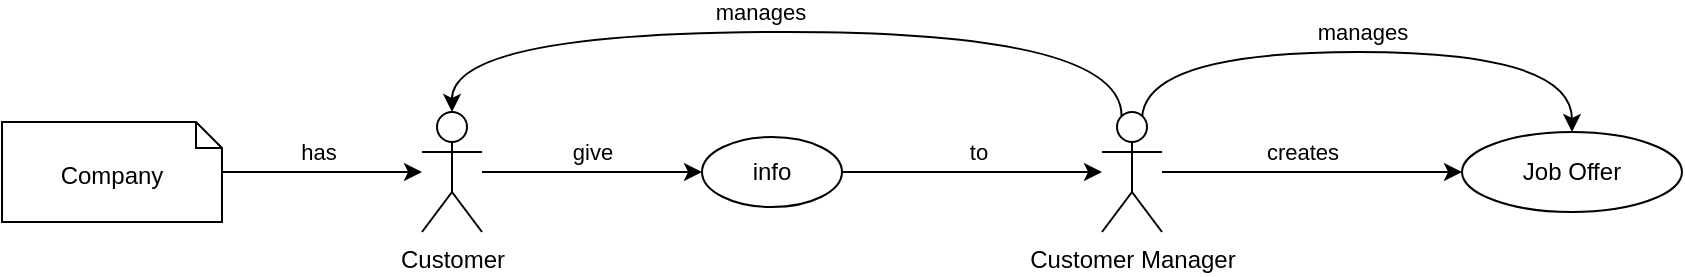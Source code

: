<mxfile version="24.0.4" type="device">
  <diagram name="Page-1" id="hpC2bTXv6v-qC_0Z_D61">
    <mxGraphModel dx="954" dy="727" grid="1" gridSize="10" guides="1" tooltips="1" connect="1" arrows="1" fold="1" page="1" pageScale="1" pageWidth="1654" pageHeight="1169" math="0" shadow="0">
      <root>
        <mxCell id="0" />
        <mxCell id="1" parent="0" />
        <mxCell id="728dovUvIWqN9Lwk9fy2-18" style="rounded=0;orthogonalLoop=1;jettySize=auto;html=1;entryX=0;entryY=0.5;entryDx=0;entryDy=0;" edge="1" parent="1" source="728dovUvIWqN9Lwk9fy2-1" target="728dovUvIWqN9Lwk9fy2-17">
          <mxGeometry relative="1" as="geometry" />
        </mxCell>
        <mxCell id="728dovUvIWqN9Lwk9fy2-19" value="creates" style="edgeLabel;html=1;align=center;verticalAlign=middle;resizable=0;points=[];" vertex="1" connectable="0" parent="728dovUvIWqN9Lwk9fy2-18">
          <mxGeometry x="-0.017" y="4" relative="1" as="geometry">
            <mxPoint x="-4" y="-6" as="offset" />
          </mxGeometry>
        </mxCell>
        <mxCell id="728dovUvIWqN9Lwk9fy2-25" value="manages" style="edgeStyle=orthogonalEdgeStyle;rounded=0;orthogonalLoop=1;jettySize=auto;html=1;entryX=0.5;entryY=0;entryDx=0;entryDy=0;curved=1;exitX=0.667;exitY=0.055;exitDx=0;exitDy=0;exitPerimeter=0;" edge="1" parent="1" source="728dovUvIWqN9Lwk9fy2-1" target="728dovUvIWqN9Lwk9fy2-17">
          <mxGeometry x="-0.006" y="10" relative="1" as="geometry">
            <Array as="points">
              <mxPoint x="721" y="203" />
              <mxPoint x="721" y="170" />
              <mxPoint x="935" y="170" />
            </Array>
            <mxPoint as="offset" />
          </mxGeometry>
        </mxCell>
        <mxCell id="728dovUvIWqN9Lwk9fy2-1" value="Customer Manager" style="shape=umlActor;verticalLabelPosition=bottom;verticalAlign=top;html=1;" vertex="1" parent="1">
          <mxGeometry x="700" y="200" width="30" height="60" as="geometry" />
        </mxCell>
        <mxCell id="728dovUvIWqN9Lwk9fy2-14" style="rounded=0;orthogonalLoop=1;jettySize=auto;html=1;" edge="1" parent="1" source="728dovUvIWqN9Lwk9fy2-3" target="728dovUvIWqN9Lwk9fy2-12">
          <mxGeometry relative="1" as="geometry" />
        </mxCell>
        <mxCell id="728dovUvIWqN9Lwk9fy2-24" value="give" style="edgeLabel;html=1;align=center;verticalAlign=middle;resizable=0;points=[];" vertex="1" connectable="0" parent="728dovUvIWqN9Lwk9fy2-14">
          <mxGeometry x="0.375" y="3" relative="1" as="geometry">
            <mxPoint x="-21" y="-7" as="offset" />
          </mxGeometry>
        </mxCell>
        <mxCell id="728dovUvIWqN9Lwk9fy2-3" value="Customer" style="shape=umlActor;verticalLabelPosition=bottom;verticalAlign=top;html=1;" vertex="1" parent="1">
          <mxGeometry x="360" y="200" width="30" height="60" as="geometry" />
        </mxCell>
        <mxCell id="728dovUvIWqN9Lwk9fy2-10" style="edgeStyle=orthogonalEdgeStyle;rounded=0;orthogonalLoop=1;jettySize=auto;html=1;" edge="1" parent="1" source="728dovUvIWqN9Lwk9fy2-8" target="728dovUvIWqN9Lwk9fy2-3">
          <mxGeometry relative="1" as="geometry" />
        </mxCell>
        <mxCell id="728dovUvIWqN9Lwk9fy2-11" value="has" style="edgeLabel;html=1;align=center;verticalAlign=middle;resizable=0;points=[];" vertex="1" connectable="0" parent="728dovUvIWqN9Lwk9fy2-10">
          <mxGeometry x="-0.054" y="-4" relative="1" as="geometry">
            <mxPoint y="-14" as="offset" />
          </mxGeometry>
        </mxCell>
        <mxCell id="728dovUvIWqN9Lwk9fy2-8" value="Company" style="shape=note2;boundedLbl=1;whiteSpace=wrap;html=1;size=13;verticalAlign=top;align=center;" vertex="1" parent="1">
          <mxGeometry x="150" y="205" width="110" height="50" as="geometry" />
        </mxCell>
        <mxCell id="728dovUvIWqN9Lwk9fy2-12" value="info" style="ellipse;html=1;whiteSpace=wrap;" vertex="1" parent="1">
          <mxGeometry x="500" y="212.5" width="70" height="35" as="geometry" />
        </mxCell>
        <mxCell id="728dovUvIWqN9Lwk9fy2-16" style="rounded=0;orthogonalLoop=1;jettySize=auto;html=1;" edge="1" parent="1" source="728dovUvIWqN9Lwk9fy2-12" target="728dovUvIWqN9Lwk9fy2-1">
          <mxGeometry relative="1" as="geometry">
            <mxPoint x="730" y="340" as="targetPoint" />
          </mxGeometry>
        </mxCell>
        <mxCell id="728dovUvIWqN9Lwk9fy2-20" value="to" style="edgeLabel;html=1;align=center;verticalAlign=middle;resizable=0;points=[];" vertex="1" connectable="0" parent="728dovUvIWqN9Lwk9fy2-16">
          <mxGeometry x="0.046" relative="1" as="geometry">
            <mxPoint y="-10" as="offset" />
          </mxGeometry>
        </mxCell>
        <mxCell id="728dovUvIWqN9Lwk9fy2-17" value="Job Offer" style="ellipse;html=1;whiteSpace=wrap;" vertex="1" parent="1">
          <mxGeometry x="880" y="210" width="110" height="40" as="geometry" />
        </mxCell>
        <mxCell id="728dovUvIWqN9Lwk9fy2-22" style="edgeStyle=orthogonalEdgeStyle;rounded=0;orthogonalLoop=1;jettySize=auto;html=1;entryX=0.5;entryY=0;entryDx=0;entryDy=0;entryPerimeter=0;elbow=vertical;curved=1;exitX=0.327;exitY=0.035;exitDx=0;exitDy=0;exitPerimeter=0;" edge="1" parent="1" source="728dovUvIWqN9Lwk9fy2-1" target="728dovUvIWqN9Lwk9fy2-3">
          <mxGeometry relative="1" as="geometry">
            <Array as="points">
              <mxPoint x="710" y="160" />
              <mxPoint x="375" y="160" />
            </Array>
          </mxGeometry>
        </mxCell>
        <mxCell id="728dovUvIWqN9Lwk9fy2-23" value="manages" style="edgeLabel;html=1;align=center;verticalAlign=middle;resizable=0;points=[];" vertex="1" connectable="0" parent="728dovUvIWqN9Lwk9fy2-22">
          <mxGeometry x="0.095" y="-1" relative="1" as="geometry">
            <mxPoint x="5" y="-9" as="offset" />
          </mxGeometry>
        </mxCell>
      </root>
    </mxGraphModel>
  </diagram>
</mxfile>
